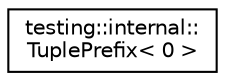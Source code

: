 digraph "Graphical Class Hierarchy"
{
  edge [fontname="Helvetica",fontsize="10",labelfontname="Helvetica",labelfontsize="10"];
  node [fontname="Helvetica",fontsize="10",shape=record];
  rankdir="LR";
  Node1 [label="testing::internal::\lTuplePrefix\< 0 \>",height=0.2,width=0.4,color="black", fillcolor="white", style="filled",URL="$classtesting_1_1internal_1_1_tuple_prefix_3_010_01_4.html"];
}
